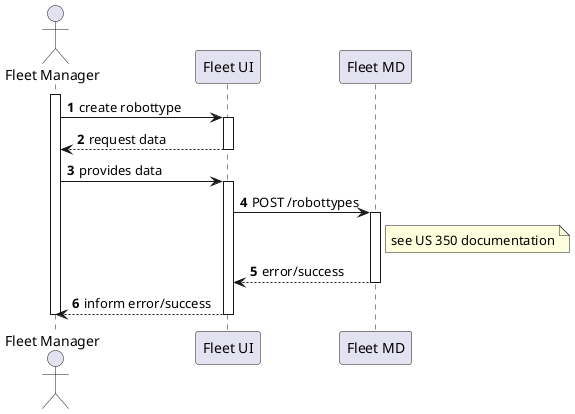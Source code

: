 @startuml
autonumber

actor "Fleet Manager" as usr

participant "Fleet UI" as ui

'TODO: call it just 'MD'?
participant "Fleet MD" as md

activate usr
    usr -> ui : create robottype
    activate ui
        ui --> usr : request data
    deactivate ui

    usr -> ui : provides data
    activate ui
        ui -> md : POST /robottypes

        activate md
            note right of md : see US 350 documentation
            md --> ui : error/success
        deactivate md

        ui --> usr : inform error/success
    deactivate ui
deactivate usr

@enduml
